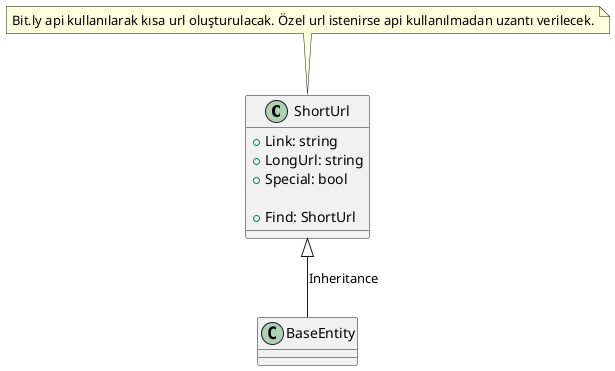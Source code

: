 @startuml ShortUrl Class Diagram

class ShortUrl  {
    + Link: string
    + LongUrl: string
    + Special: bool

    + Find: ShortUrl

}

ShortUrl <|-- BaseEntity: Inheritance

note top of ShortUrl: Bit.ly api kullanılarak kısa url oluşturulacak. Özel url istenirse api kullanılmadan uzantı verilecek.

 
@enduml